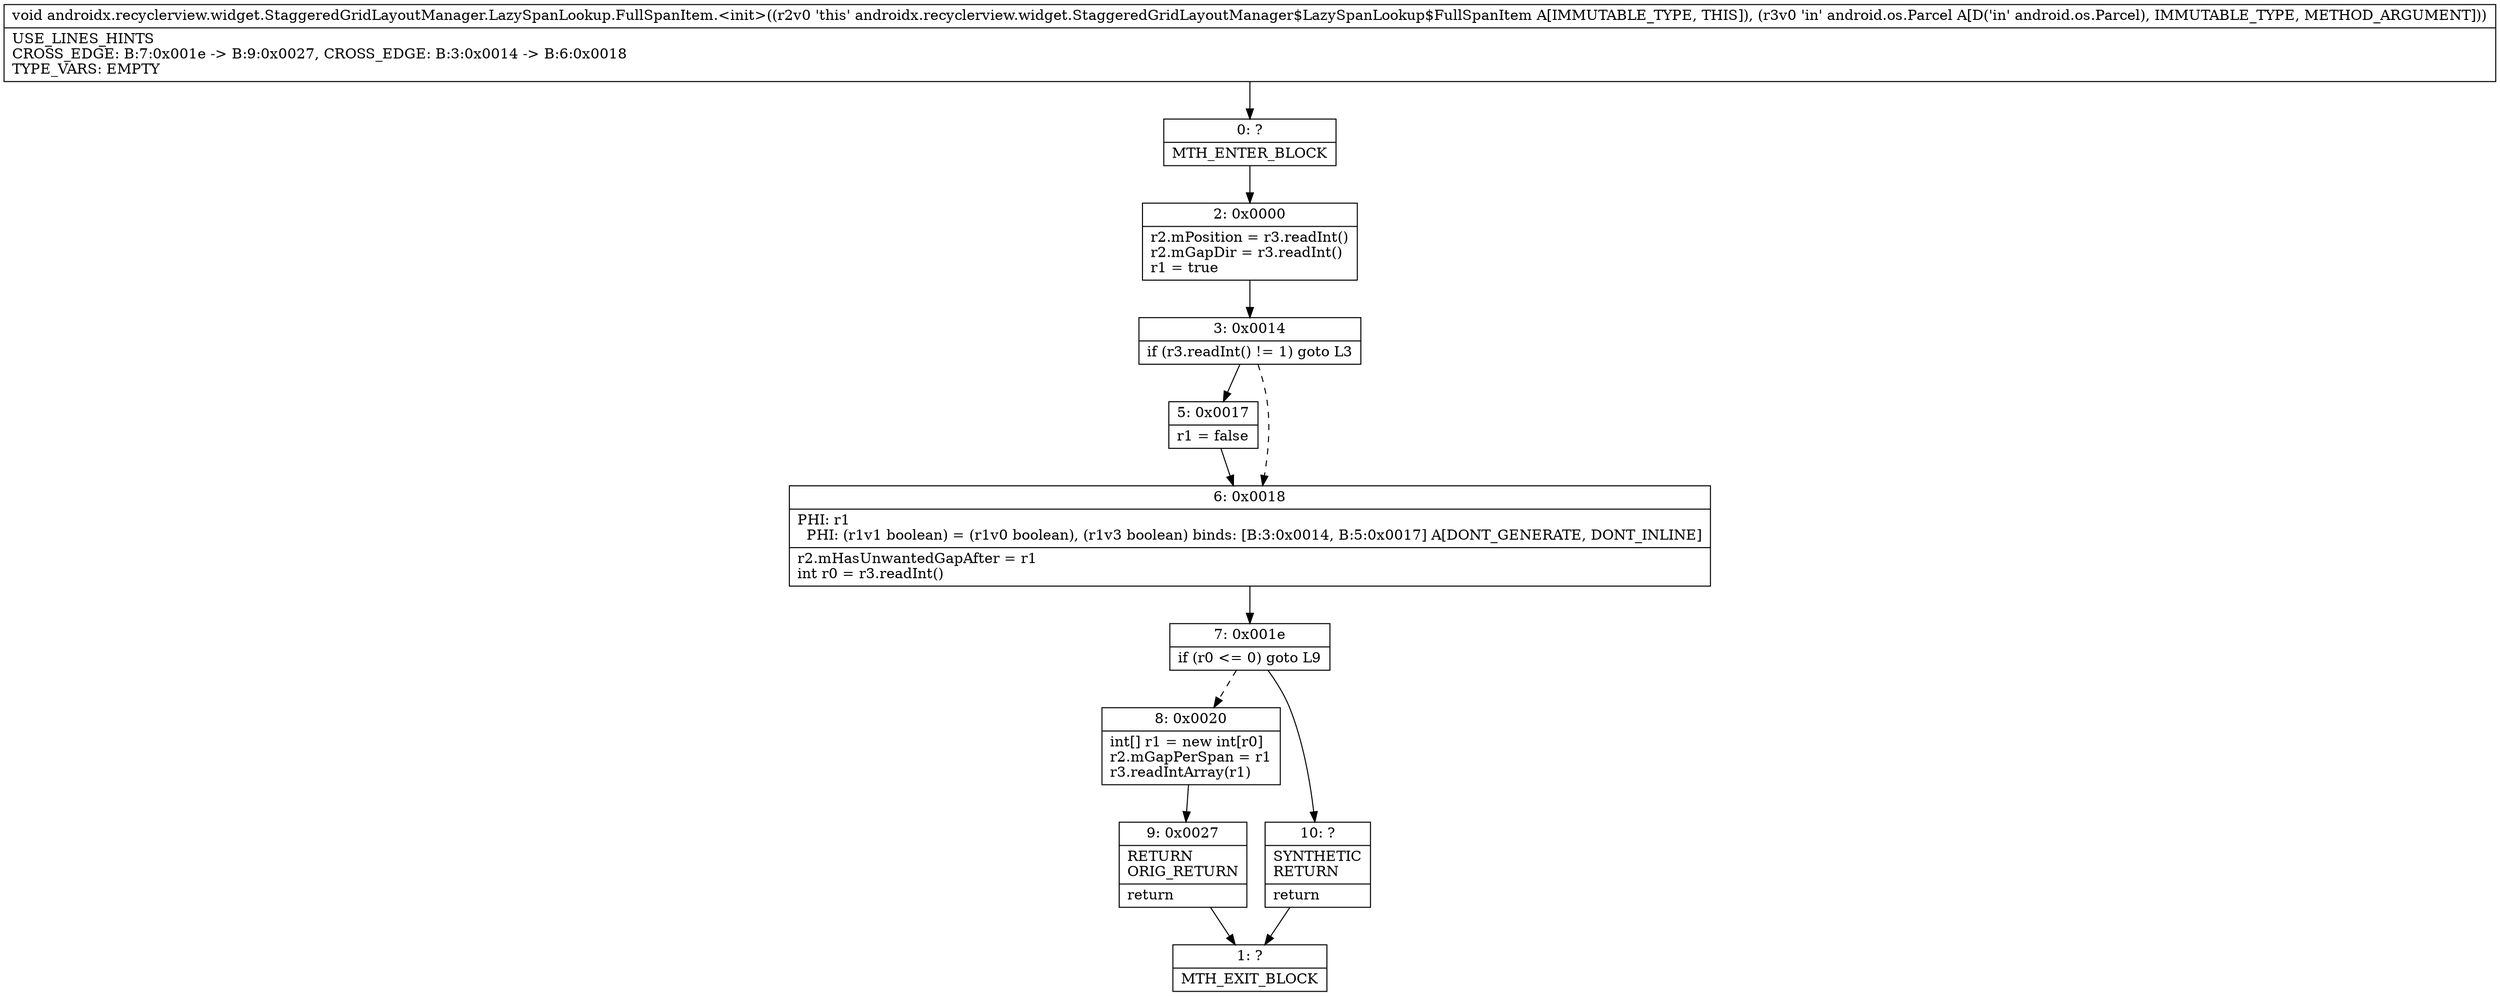 digraph "CFG forandroidx.recyclerview.widget.StaggeredGridLayoutManager.LazySpanLookup.FullSpanItem.\<init\>(Landroid\/os\/Parcel;)V" {
Node_0 [shape=record,label="{0\:\ ?|MTH_ENTER_BLOCK\l}"];
Node_2 [shape=record,label="{2\:\ 0x0000|r2.mPosition = r3.readInt()\lr2.mGapDir = r3.readInt()\lr1 = true\l}"];
Node_3 [shape=record,label="{3\:\ 0x0014|if (r3.readInt() != 1) goto L3\l}"];
Node_5 [shape=record,label="{5\:\ 0x0017|r1 = false\l}"];
Node_6 [shape=record,label="{6\:\ 0x0018|PHI: r1 \l  PHI: (r1v1 boolean) = (r1v0 boolean), (r1v3 boolean) binds: [B:3:0x0014, B:5:0x0017] A[DONT_GENERATE, DONT_INLINE]\l|r2.mHasUnwantedGapAfter = r1\lint r0 = r3.readInt()\l}"];
Node_7 [shape=record,label="{7\:\ 0x001e|if (r0 \<= 0) goto L9\l}"];
Node_8 [shape=record,label="{8\:\ 0x0020|int[] r1 = new int[r0]\lr2.mGapPerSpan = r1\lr3.readIntArray(r1)\l}"];
Node_9 [shape=record,label="{9\:\ 0x0027|RETURN\lORIG_RETURN\l|return\l}"];
Node_1 [shape=record,label="{1\:\ ?|MTH_EXIT_BLOCK\l}"];
Node_10 [shape=record,label="{10\:\ ?|SYNTHETIC\lRETURN\l|return\l}"];
MethodNode[shape=record,label="{void androidx.recyclerview.widget.StaggeredGridLayoutManager.LazySpanLookup.FullSpanItem.\<init\>((r2v0 'this' androidx.recyclerview.widget.StaggeredGridLayoutManager$LazySpanLookup$FullSpanItem A[IMMUTABLE_TYPE, THIS]), (r3v0 'in' android.os.Parcel A[D('in' android.os.Parcel), IMMUTABLE_TYPE, METHOD_ARGUMENT]))  | USE_LINES_HINTS\lCROSS_EDGE: B:7:0x001e \-\> B:9:0x0027, CROSS_EDGE: B:3:0x0014 \-\> B:6:0x0018\lTYPE_VARS: EMPTY\l}"];
MethodNode -> Node_0;Node_0 -> Node_2;
Node_2 -> Node_3;
Node_3 -> Node_5;
Node_3 -> Node_6[style=dashed];
Node_5 -> Node_6;
Node_6 -> Node_7;
Node_7 -> Node_8[style=dashed];
Node_7 -> Node_10;
Node_8 -> Node_9;
Node_9 -> Node_1;
Node_10 -> Node_1;
}

